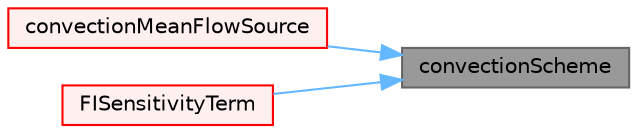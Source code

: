 digraph "convectionScheme"
{
 // LATEX_PDF_SIZE
  bgcolor="transparent";
  edge [fontname=Helvetica,fontsize=10,labelfontname=Helvetica,labelfontsize=10];
  node [fontname=Helvetica,fontsize=10,shape=box,height=0.2,width=0.4];
  rankdir="RL";
  Node1 [id="Node000001",label="convectionScheme",height=0.2,width=0.4,color="gray40", fillcolor="grey60", style="filled", fontcolor="black",tooltip=" "];
  Node1 -> Node2 [id="edge1_Node000001_Node000002",dir="back",color="steelblue1",style="solid",tooltip=" "];
  Node2 [id="Node000002",label="convectionMeanFlowSource",height=0.2,width=0.4,color="red", fillcolor="#FFF0F0", style="filled",URL="$classFoam_1_1incompressibleAdjoint_1_1adjointRASModels_1_1adjointkOmegaSST.html#a1befab9343e7f631a73ca85a0d7f6291",tooltip=" "];
  Node1 -> Node4 [id="edge2_Node000001_Node000004",dir="back",color="steelblue1",style="solid",tooltip=" "];
  Node4 [id="Node000004",label="FISensitivityTerm",height=0.2,width=0.4,color="red", fillcolor="#FFF0F0", style="filled",URL="$classFoam_1_1incompressibleAdjoint_1_1adjointRASModels_1_1adjointkOmegaSST.html#a0bab0b8eba8a6c1d833a0d962ae7cd8a",tooltip=" "];
}
